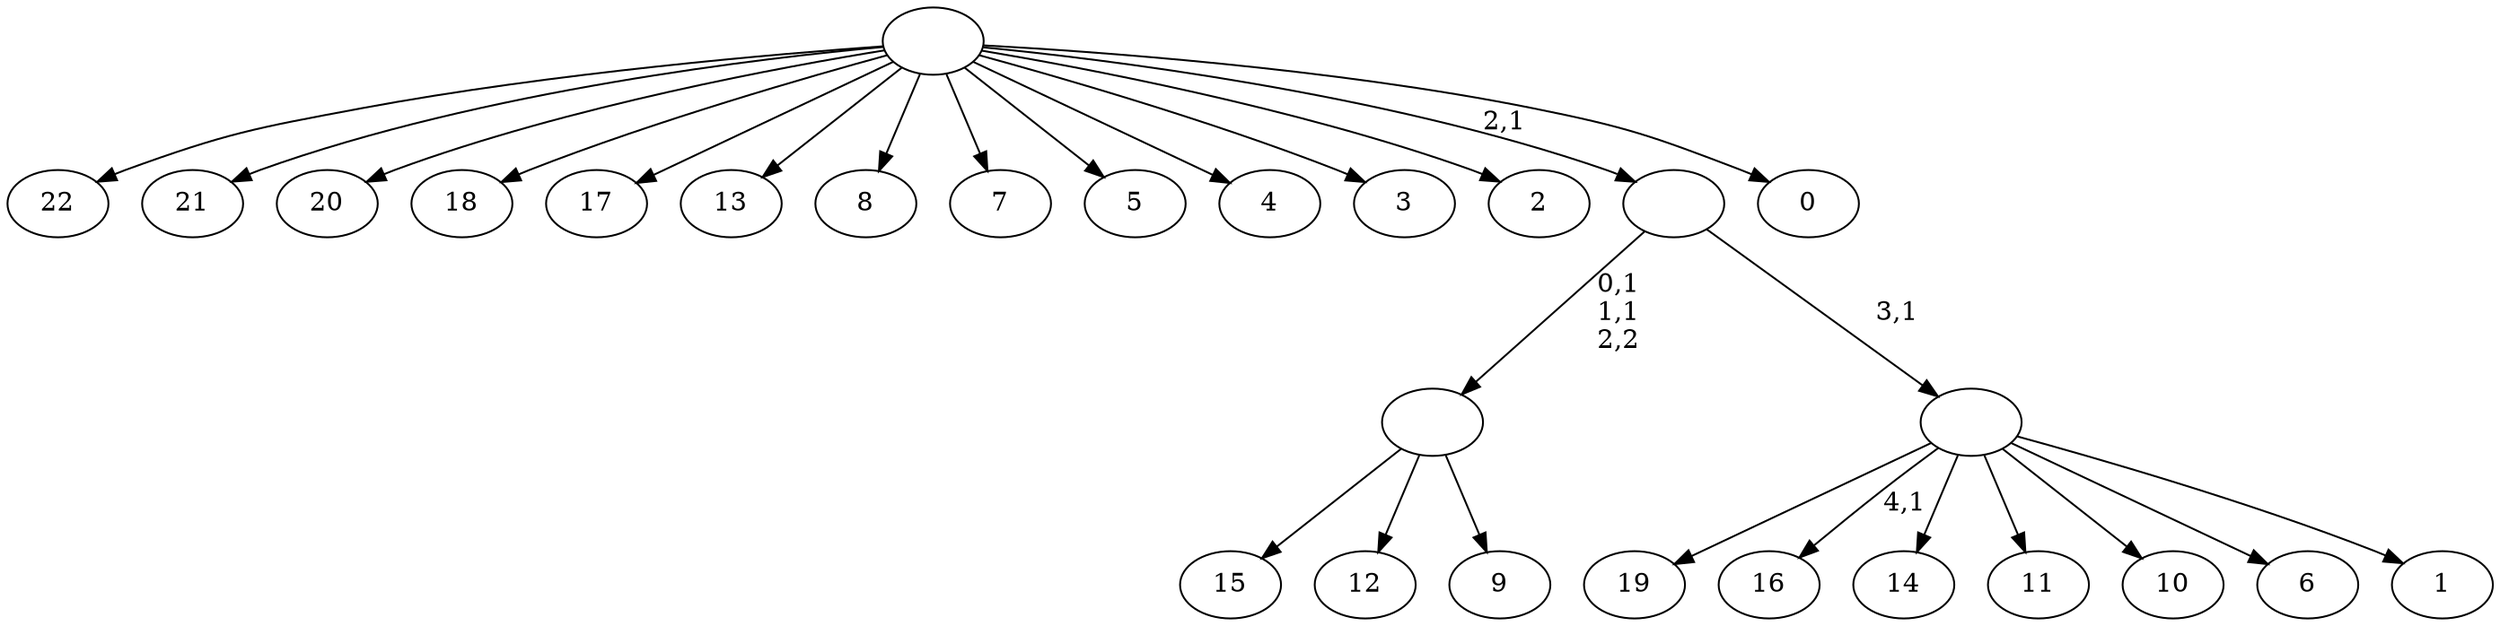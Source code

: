 digraph T {
	28 [label="22"]
	27 [label="21"]
	26 [label="20"]
	25 [label="19"]
	24 [label="18"]
	23 [label="17"]
	22 [label="16"]
	20 [label="15"]
	19 [label="14"]
	18 [label="13"]
	17 [label="12"]
	16 [label="11"]
	15 [label="10"]
	14 [label="9"]
	13 [label=""]
	11 [label="8"]
	10 [label="7"]
	9 [label="6"]
	8 [label="5"]
	7 [label="4"]
	6 [label="3"]
	5 [label="2"]
	4 [label="1"]
	3 [label=""]
	2 [label=""]
	1 [label="0"]
	0 [label=""]
	13 -> 20 [label=""]
	13 -> 17 [label=""]
	13 -> 14 [label=""]
	3 -> 22 [label="4,1"]
	3 -> 25 [label=""]
	3 -> 19 [label=""]
	3 -> 16 [label=""]
	3 -> 15 [label=""]
	3 -> 9 [label=""]
	3 -> 4 [label=""]
	2 -> 13 [label="0,1\n1,1\n2,2"]
	2 -> 3 [label="3,1"]
	0 -> 28 [label=""]
	0 -> 27 [label=""]
	0 -> 26 [label=""]
	0 -> 24 [label=""]
	0 -> 23 [label=""]
	0 -> 18 [label=""]
	0 -> 11 [label=""]
	0 -> 10 [label=""]
	0 -> 8 [label=""]
	0 -> 7 [label=""]
	0 -> 6 [label=""]
	0 -> 5 [label=""]
	0 -> 2 [label="2,1"]
	0 -> 1 [label=""]
}
